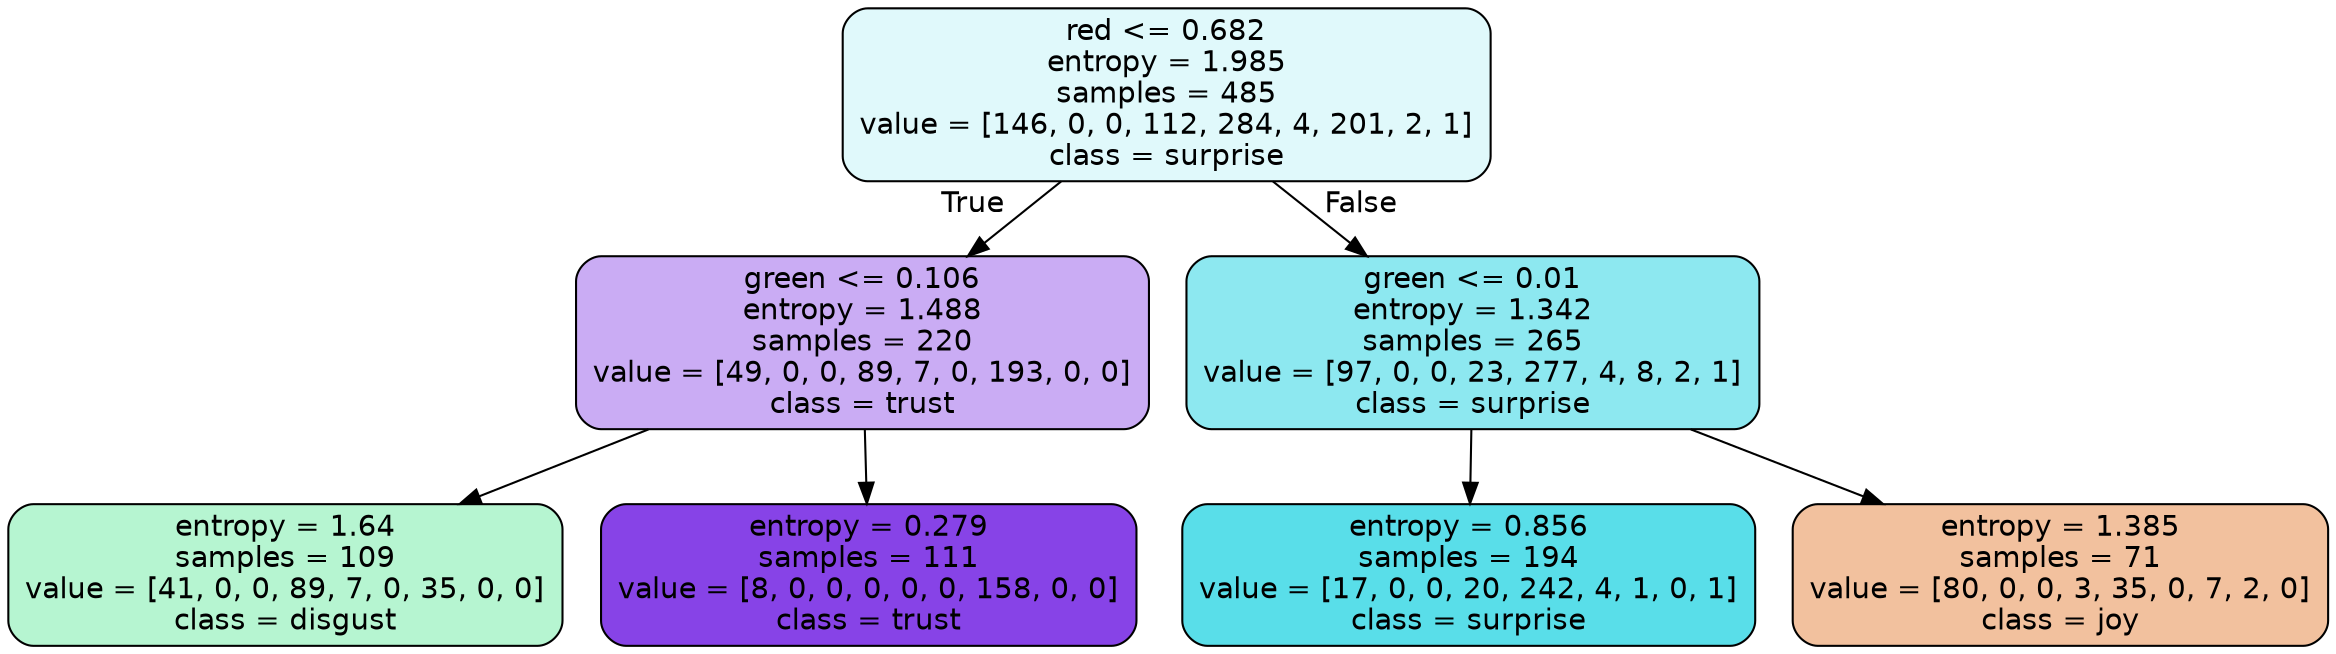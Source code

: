 digraph Tree {
node [shape=box, style="filled, rounded", color="black", fontname=helvetica] ;
edge [fontname=helvetica] ;
0 [label="red <= 0.682\nentropy = 1.985\nsamples = 485\nvalue = [146, 0, 0, 112, 284, 4, 201, 2, 1]\nclass = surprise", fillcolor="#39d7e527"] ;
1 [label="green <= 0.106\nentropy = 1.488\nsamples = 220\nvalue = [49, 0, 0, 89, 7, 0, 193, 0, 0]\nclass = trust", fillcolor="#8139e56b"] ;
0 -> 1 [labeldistance=2.5, labelangle=45, headlabel="True"] ;
2 [label="entropy = 1.64\nsamples = 109\nvalue = [41, 0, 0, 89, 7, 0, 35, 0, 0]\nclass = disgust", fillcolor="#39e5815d"] ;
1 -> 2 ;
3 [label="entropy = 0.279\nsamples = 111\nvalue = [8, 0, 0, 0, 0, 0, 158, 0, 0]\nclass = trust", fillcolor="#8139e5f2"] ;
1 -> 3 ;
4 [label="green <= 0.01\nentropy = 1.342\nsamples = 265\nvalue = [97, 0, 0, 23, 277, 4, 8, 2, 1]\nclass = surprise", fillcolor="#39d7e592"] ;
0 -> 4 [labeldistance=2.5, labelangle=-45, headlabel="False"] ;
5 [label="entropy = 0.856\nsamples = 194\nvalue = [17, 0, 0, 20, 242, 4, 1, 0, 1]\nclass = surprise", fillcolor="#39d7e5d6"] ;
4 -> 5 ;
6 [label="entropy = 1.385\nsamples = 71\nvalue = [80, 0, 0, 3, 35, 0, 7, 2, 0]\nclass = joy", fillcolor="#e581397d"] ;
4 -> 6 ;
}